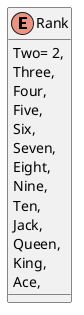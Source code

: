 @startuml
enum Rank {
    Two= 2,
    Three,
    Four,
    Five,
    Six,
    Seven,
    Eight,
    Nine,
    Ten,
    Jack,
    Queen,
    King,
    Ace,
}
@enduml
